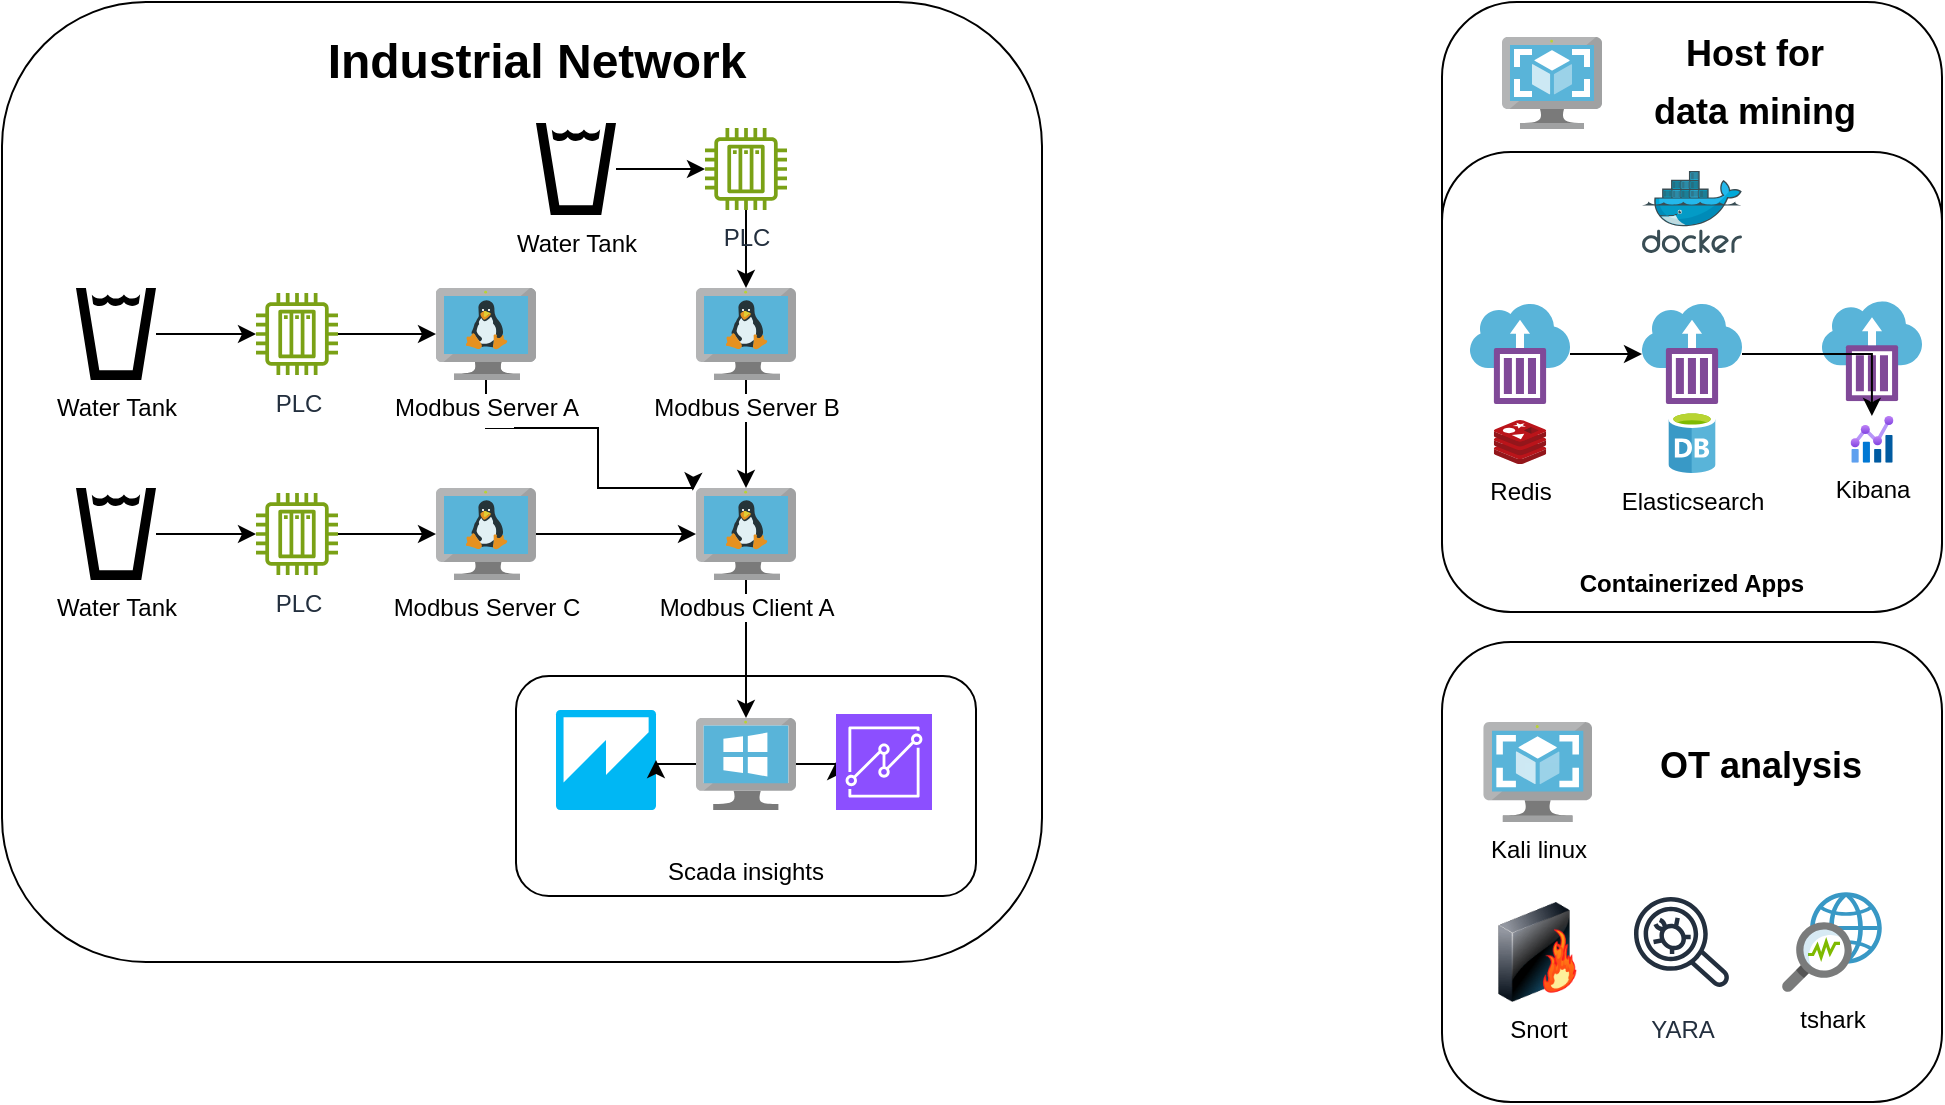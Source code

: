 <mxfile version="24.6.4" type="device">
  <diagram name="Page-1" id="2Basx8caLUkczbedpdhY">
    <mxGraphModel dx="1395" dy="622" grid="1" gridSize="10" guides="1" tooltips="1" connect="1" arrows="1" fold="1" page="1" pageScale="1" pageWidth="1169" pageHeight="827" math="0" shadow="0">
      <root>
        <mxCell id="0" />
        <mxCell id="1" parent="0" />
        <mxCell id="zEcLBpPgpfdJiTsAFGNC-122" value="" style="rounded=1;whiteSpace=wrap;html=1;" vertex="1" parent="1">
          <mxGeometry x="730" y="330" width="250" height="230" as="geometry" />
        </mxCell>
        <mxCell id="zEcLBpPgpfdJiTsAFGNC-51" value="" style="rounded=1;whiteSpace=wrap;html=1;" vertex="1" parent="1">
          <mxGeometry x="10" y="10" width="520" height="480" as="geometry" />
        </mxCell>
        <mxCell id="zEcLBpPgpfdJiTsAFGNC-44" value="" style="rounded=1;whiteSpace=wrap;html=1;" vertex="1" parent="1">
          <mxGeometry x="730" y="10" width="250" height="305" as="geometry" />
        </mxCell>
        <mxCell id="zEcLBpPgpfdJiTsAFGNC-43" value="&lt;br&gt;&lt;br&gt;&lt;br&gt;&lt;br&gt;&lt;br&gt;&lt;br&gt;&lt;br&gt;&lt;br&gt;&lt;br&gt;&lt;br&gt;&lt;br&gt;&lt;br&gt;&lt;br&gt;&lt;br&gt;&lt;b&gt;Containerized Apps&lt;/b&gt;" style="rounded=1;whiteSpace=wrap;html=1;" vertex="1" parent="1">
          <mxGeometry x="730" y="85" width="250" height="230" as="geometry" />
        </mxCell>
        <mxCell id="zEcLBpPgpfdJiTsAFGNC-28" value="&lt;br&gt;&lt;br&gt;&lt;br&gt;&lt;br&gt;&lt;br&gt;&lt;br&gt;Scada insights" style="rounded=1;whiteSpace=wrap;html=1;" vertex="1" parent="1">
          <mxGeometry x="267" y="347" width="230" height="110" as="geometry" />
        </mxCell>
        <mxCell id="zEcLBpPgpfdJiTsAFGNC-1" value="" style="image;sketch=0;aspect=fixed;html=1;points=[];align=center;fontSize=12;image=img/lib/mscae/VM_Linux.svg;" vertex="1" parent="1">
          <mxGeometry x="227" y="153" width="50" height="46" as="geometry" />
        </mxCell>
        <mxCell id="zEcLBpPgpfdJiTsAFGNC-7" value="" style="edgeStyle=orthogonalEdgeStyle;rounded=0;orthogonalLoop=1;jettySize=auto;html=1;entryX=-0.033;entryY=0.029;entryDx=0;entryDy=0;entryPerimeter=0;" edge="1" parent="1" source="zEcLBpPgpfdJiTsAFGNC-2" target="zEcLBpPgpfdJiTsAFGNC-5">
          <mxGeometry relative="1" as="geometry">
            <mxPoint x="307" y="253" as="targetPoint" />
            <Array as="points">
              <mxPoint x="252" y="223" />
              <mxPoint x="308" y="223" />
              <mxPoint x="308" y="253" />
              <mxPoint x="355" y="253" />
            </Array>
          </mxGeometry>
        </mxCell>
        <mxCell id="zEcLBpPgpfdJiTsAFGNC-9" value="Text" style="edgeLabel;html=1;align=center;verticalAlign=middle;resizable=0;points=[];" vertex="1" connectable="0" parent="zEcLBpPgpfdJiTsAFGNC-7">
          <mxGeometry x="-0.786" y="3" relative="1" as="geometry">
            <mxPoint as="offset" />
          </mxGeometry>
        </mxCell>
        <mxCell id="zEcLBpPgpfdJiTsAFGNC-2" value="Modbus Server A" style="image;sketch=0;aspect=fixed;html=1;points=[];align=center;fontSize=12;image=img/lib/mscae/VM_Linux.svg;" vertex="1" parent="1">
          <mxGeometry x="227" y="153" width="50" height="46" as="geometry" />
        </mxCell>
        <mxCell id="zEcLBpPgpfdJiTsAFGNC-8" value="" style="edgeStyle=orthogonalEdgeStyle;rounded=0;orthogonalLoop=1;jettySize=auto;html=1;" edge="1" parent="1" source="zEcLBpPgpfdJiTsAFGNC-3" target="zEcLBpPgpfdJiTsAFGNC-5">
          <mxGeometry relative="1" as="geometry" />
        </mxCell>
        <mxCell id="zEcLBpPgpfdJiTsAFGNC-3" value="Modbus Server C" style="image;sketch=0;aspect=fixed;html=1;points=[];align=center;fontSize=12;image=img/lib/mscae/VM_Linux.svg;" vertex="1" parent="1">
          <mxGeometry x="227" y="253" width="50" height="46" as="geometry" />
        </mxCell>
        <mxCell id="zEcLBpPgpfdJiTsAFGNC-6" value="" style="edgeStyle=orthogonalEdgeStyle;rounded=0;orthogonalLoop=1;jettySize=auto;html=1;" edge="1" parent="1" source="zEcLBpPgpfdJiTsAFGNC-4" target="zEcLBpPgpfdJiTsAFGNC-5">
          <mxGeometry relative="1" as="geometry" />
        </mxCell>
        <mxCell id="zEcLBpPgpfdJiTsAFGNC-4" value="Modbus Server B" style="image;sketch=0;aspect=fixed;html=1;points=[];align=center;fontSize=12;image=img/lib/mscae/VM_Linux.svg;" vertex="1" parent="1">
          <mxGeometry x="357" y="153" width="50" height="46" as="geometry" />
        </mxCell>
        <mxCell id="zEcLBpPgpfdJiTsAFGNC-26" value="" style="edgeStyle=orthogonalEdgeStyle;rounded=0;orthogonalLoop=1;jettySize=auto;html=1;" edge="1" parent="1" source="zEcLBpPgpfdJiTsAFGNC-5" target="zEcLBpPgpfdJiTsAFGNC-25">
          <mxGeometry relative="1" as="geometry" />
        </mxCell>
        <mxCell id="zEcLBpPgpfdJiTsAFGNC-5" value="Modbus Client A" style="image;sketch=0;aspect=fixed;html=1;points=[];align=center;fontSize=12;image=img/lib/mscae/VM_Linux.svg;" vertex="1" parent="1">
          <mxGeometry x="357" y="253" width="50" height="46" as="geometry" />
        </mxCell>
        <mxCell id="zEcLBpPgpfdJiTsAFGNC-11" value="" style="edgeStyle=orthogonalEdgeStyle;rounded=0;orthogonalLoop=1;jettySize=auto;html=1;" edge="1" parent="1" source="zEcLBpPgpfdJiTsAFGNC-10" target="zEcLBpPgpfdJiTsAFGNC-2">
          <mxGeometry relative="1" as="geometry" />
        </mxCell>
        <mxCell id="zEcLBpPgpfdJiTsAFGNC-10" value="PLC" style="sketch=0;outlineConnect=0;fontColor=#232F3E;gradientColor=none;fillColor=#7AA116;strokeColor=none;dashed=0;verticalLabelPosition=bottom;verticalAlign=top;align=center;html=1;fontSize=12;fontStyle=0;aspect=fixed;pointerEvents=1;shape=mxgraph.aws4.iot_thing_plc;" vertex="1" parent="1">
          <mxGeometry x="137" y="155.5" width="41" height="41" as="geometry" />
        </mxCell>
        <mxCell id="zEcLBpPgpfdJiTsAFGNC-13" value="" style="edgeStyle=orthogonalEdgeStyle;rounded=0;orthogonalLoop=1;jettySize=auto;html=1;" edge="1" parent="1" source="zEcLBpPgpfdJiTsAFGNC-12" target="zEcLBpPgpfdJiTsAFGNC-4">
          <mxGeometry relative="1" as="geometry" />
        </mxCell>
        <mxCell id="zEcLBpPgpfdJiTsAFGNC-12" value="PLC" style="sketch=0;outlineConnect=0;fontColor=#232F3E;gradientColor=none;fillColor=#7AA116;strokeColor=none;dashed=0;verticalLabelPosition=bottom;verticalAlign=top;align=center;html=1;fontSize=12;fontStyle=0;aspect=fixed;pointerEvents=1;shape=mxgraph.aws4.iot_thing_plc;" vertex="1" parent="1">
          <mxGeometry x="361.5" y="73" width="41" height="41" as="geometry" />
        </mxCell>
        <mxCell id="zEcLBpPgpfdJiTsAFGNC-15" value="" style="edgeStyle=orthogonalEdgeStyle;rounded=0;orthogonalLoop=1;jettySize=auto;html=1;" edge="1" parent="1" source="zEcLBpPgpfdJiTsAFGNC-14" target="zEcLBpPgpfdJiTsAFGNC-3">
          <mxGeometry relative="1" as="geometry" />
        </mxCell>
        <mxCell id="zEcLBpPgpfdJiTsAFGNC-14" value="PLC" style="sketch=0;outlineConnect=0;fontColor=#232F3E;gradientColor=none;fillColor=#7AA116;strokeColor=none;dashed=0;verticalLabelPosition=bottom;verticalAlign=top;align=center;html=1;fontSize=12;fontStyle=0;aspect=fixed;pointerEvents=1;shape=mxgraph.aws4.iot_thing_plc;" vertex="1" parent="1">
          <mxGeometry x="137" y="255.5" width="41" height="41" as="geometry" />
        </mxCell>
        <mxCell id="zEcLBpPgpfdJiTsAFGNC-17" value="" style="edgeStyle=orthogonalEdgeStyle;rounded=0;orthogonalLoop=1;jettySize=auto;html=1;" edge="1" parent="1" source="zEcLBpPgpfdJiTsAFGNC-16" target="zEcLBpPgpfdJiTsAFGNC-10">
          <mxGeometry relative="1" as="geometry" />
        </mxCell>
        <mxCell id="zEcLBpPgpfdJiTsAFGNC-16" value="Water Tank" style="shape=mxgraph.signs.food.drinking_water_1;html=1;pointerEvents=1;fillColor=#000000;strokeColor=none;verticalLabelPosition=bottom;verticalAlign=top;align=center;" vertex="1" parent="1">
          <mxGeometry x="47" y="153" width="40" height="46" as="geometry" />
        </mxCell>
        <mxCell id="zEcLBpPgpfdJiTsAFGNC-19" value="" style="edgeStyle=orthogonalEdgeStyle;rounded=0;orthogonalLoop=1;jettySize=auto;html=1;" edge="1" parent="1" source="zEcLBpPgpfdJiTsAFGNC-18" target="zEcLBpPgpfdJiTsAFGNC-14">
          <mxGeometry relative="1" as="geometry" />
        </mxCell>
        <mxCell id="zEcLBpPgpfdJiTsAFGNC-18" value="Water Tank" style="shape=mxgraph.signs.food.drinking_water_1;html=1;pointerEvents=1;fillColor=#000000;strokeColor=none;verticalLabelPosition=bottom;verticalAlign=top;align=center;" vertex="1" parent="1">
          <mxGeometry x="47" y="253" width="40" height="46" as="geometry" />
        </mxCell>
        <mxCell id="zEcLBpPgpfdJiTsAFGNC-21" value="" style="edgeStyle=orthogonalEdgeStyle;rounded=0;orthogonalLoop=1;jettySize=auto;html=1;" edge="1" parent="1" source="zEcLBpPgpfdJiTsAFGNC-20" target="zEcLBpPgpfdJiTsAFGNC-12">
          <mxGeometry relative="1" as="geometry" />
        </mxCell>
        <mxCell id="zEcLBpPgpfdJiTsAFGNC-20" value="Water Tank" style="shape=mxgraph.signs.food.drinking_water_1;html=1;pointerEvents=1;fillColor=#000000;strokeColor=none;verticalLabelPosition=bottom;verticalAlign=top;align=center;" vertex="1" parent="1">
          <mxGeometry x="277" y="70.5" width="40" height="46" as="geometry" />
        </mxCell>
        <mxCell id="zEcLBpPgpfdJiTsAFGNC-23" value="" style="outlineConnect=0;dashed=0;verticalLabelPosition=bottom;verticalAlign=top;align=center;html=1;shape=mxgraph.aws3.quicksight;fillColor=#00B7F4;gradientColor=none;" vertex="1" parent="1">
          <mxGeometry x="287" y="364" width="50" height="50" as="geometry" />
        </mxCell>
        <mxCell id="zEcLBpPgpfdJiTsAFGNC-30" value="" style="edgeStyle=orthogonalEdgeStyle;rounded=0;orthogonalLoop=1;jettySize=auto;html=1;" edge="1" parent="1" source="zEcLBpPgpfdJiTsAFGNC-25" target="zEcLBpPgpfdJiTsAFGNC-23">
          <mxGeometry relative="1" as="geometry" />
        </mxCell>
        <mxCell id="zEcLBpPgpfdJiTsAFGNC-31" value="" style="edgeStyle=orthogonalEdgeStyle;rounded=0;orthogonalLoop=1;jettySize=auto;html=1;" edge="1" parent="1" source="zEcLBpPgpfdJiTsAFGNC-25" target="zEcLBpPgpfdJiTsAFGNC-27">
          <mxGeometry relative="1" as="geometry" />
        </mxCell>
        <mxCell id="zEcLBpPgpfdJiTsAFGNC-25" value="" style="image;sketch=0;aspect=fixed;html=1;points=[];align=center;fontSize=12;image=img/lib/mscae/VirtualMachineWindows.svg;" vertex="1" parent="1">
          <mxGeometry x="357" y="368" width="50" height="46" as="geometry" />
        </mxCell>
        <mxCell id="zEcLBpPgpfdJiTsAFGNC-27" value="" style="sketch=0;points=[[0,0,0],[0.25,0,0],[0.5,0,0],[0.75,0,0],[1,0,0],[0,1,0],[0.25,1,0],[0.5,1,0],[0.75,1,0],[1,1,0],[0,0.25,0],[0,0.5,0],[0,0.75,0],[1,0.25,0],[1,0.5,0],[1,0.75,0]];outlineConnect=0;fontColor=#232F3E;fillColor=#8C4FFF;strokeColor=#ffffff;dashed=0;verticalLabelPosition=bottom;verticalAlign=top;align=center;html=1;fontSize=12;fontStyle=0;aspect=fixed;shape=mxgraph.aws4.resourceIcon;resIcon=mxgraph.aws4.quicksight;" vertex="1" parent="1">
          <mxGeometry x="427" y="366" width="48" height="48" as="geometry" />
        </mxCell>
        <mxCell id="zEcLBpPgpfdJiTsAFGNC-35" value="Redis" style="image;sketch=0;aspect=fixed;html=1;points=[];align=center;fontSize=12;image=img/lib/mscae/Cache_Redis_Product.svg;" vertex="1" parent="1">
          <mxGeometry x="755.91" y="219" width="26.19" height="22" as="geometry" />
        </mxCell>
        <mxCell id="zEcLBpPgpfdJiTsAFGNC-36" value="" style="image;sketch=0;aspect=fixed;html=1;points=[];align=center;fontSize=12;image=img/lib/mscae/Docker.svg;" vertex="1" parent="1">
          <mxGeometry x="830" y="94.5" width="50" height="41" as="geometry" />
        </mxCell>
        <mxCell id="zEcLBpPgpfdJiTsAFGNC-37" value="" style="image;sketch=0;aspect=fixed;html=1;points=[];align=center;fontSize=12;image=img/lib/mscae/VM_Images.svg;" vertex="1" parent="1">
          <mxGeometry x="760" y="27.5" width="50" height="46" as="geometry" />
        </mxCell>
        <mxCell id="zEcLBpPgpfdJiTsAFGNC-38" value="" style="image;sketch=0;aspect=fixed;html=1;points=[];align=center;fontSize=12;image=img/lib/mscae/Container_Instances.svg;" vertex="1" parent="1">
          <mxGeometry x="920" y="159.67" width="50" height="50" as="geometry" />
        </mxCell>
        <mxCell id="zEcLBpPgpfdJiTsAFGNC-39" value="Elasticsearch" style="image;sketch=0;aspect=fixed;html=1;points=[];align=center;fontSize=12;image=img/lib/mscae/Database_General.svg;" vertex="1" parent="1">
          <mxGeometry x="843.22" y="214.5" width="23.56" height="31" as="geometry" />
        </mxCell>
        <mxCell id="zEcLBpPgpfdJiTsAFGNC-112" value="" style="edgeStyle=orthogonalEdgeStyle;rounded=0;orthogonalLoop=1;jettySize=auto;html=1;" edge="1" parent="1" source="zEcLBpPgpfdJiTsAFGNC-40" target="zEcLBpPgpfdJiTsAFGNC-42">
          <mxGeometry relative="1" as="geometry" />
        </mxCell>
        <mxCell id="zEcLBpPgpfdJiTsAFGNC-40" value="" style="image;sketch=0;aspect=fixed;html=1;points=[];align=center;fontSize=12;image=img/lib/mscae/Container_Instances.svg;" vertex="1" parent="1">
          <mxGeometry x="830" y="161" width="50" height="50" as="geometry" />
        </mxCell>
        <mxCell id="zEcLBpPgpfdJiTsAFGNC-111" value="" style="edgeStyle=orthogonalEdgeStyle;rounded=0;orthogonalLoop=1;jettySize=auto;html=1;" edge="1" parent="1" source="zEcLBpPgpfdJiTsAFGNC-41" target="zEcLBpPgpfdJiTsAFGNC-40">
          <mxGeometry relative="1" as="geometry" />
        </mxCell>
        <mxCell id="zEcLBpPgpfdJiTsAFGNC-41" value="" style="image;sketch=0;aspect=fixed;html=1;points=[];align=center;fontSize=12;image=img/lib/mscae/Container_Instances.svg;" vertex="1" parent="1">
          <mxGeometry x="744" y="161" width="50" height="50" as="geometry" />
        </mxCell>
        <mxCell id="zEcLBpPgpfdJiTsAFGNC-42" value="Kibana" style="image;aspect=fixed;html=1;points=[];align=center;fontSize=12;image=img/lib/azure2/management_governance/Metrics.svg;" vertex="1" parent="1">
          <mxGeometry x="934.23" y="217" width="21.54" height="23.34" as="geometry" />
        </mxCell>
        <mxCell id="zEcLBpPgpfdJiTsAFGNC-50" value="&lt;font style=&quot;font-size: 18px;&quot;&gt;Host for &lt;br&gt;data mining&lt;/font&gt;" style="text;strokeColor=none;fillColor=none;html=1;fontSize=24;fontStyle=1;verticalAlign=middle;align=center;" vertex="1" parent="1">
          <mxGeometry x="836" y="27.5" width="100" height="40" as="geometry" />
        </mxCell>
        <mxCell id="zEcLBpPgpfdJiTsAFGNC-109" value="Industrial Network" style="text;strokeColor=none;fillColor=none;html=1;fontSize=24;fontStyle=1;verticalAlign=middle;align=center;" vertex="1" parent="1">
          <mxGeometry x="227" y="20" width="100" height="40" as="geometry" />
        </mxCell>
        <mxCell id="zEcLBpPgpfdJiTsAFGNC-115" value="Kali linux" style="image;sketch=0;aspect=fixed;html=1;points=[];align=center;fontSize=12;image=img/lib/mscae/VM_Images.svg;" vertex="1" parent="1">
          <mxGeometry x="750.65" y="370" width="54.35" height="50" as="geometry" />
        </mxCell>
        <mxCell id="zEcLBpPgpfdJiTsAFGNC-113" value="" style="shape=image;html=1;verticalAlign=top;verticalLabelPosition=bottom;labelBackgroundColor=#ffffff;imageAspect=0;aspect=fixed;image=https://cdn4.iconfinder.com/data/icons/game-of-thrones-4/64/game_of_thrones_game_thrones_series_character_avatar_ice_dragon-128.png" vertex="1" parent="1">
          <mxGeometry x="757.83" y="370" width="40" height="40" as="geometry" />
        </mxCell>
        <mxCell id="zEcLBpPgpfdJiTsAFGNC-117" value="Snort" style="image;html=1;image=img/lib/clip_art/networking/Firewall-page1_128x128.png" vertex="1" parent="1">
          <mxGeometry x="755.33" y="460" width="45" height="50" as="geometry" />
        </mxCell>
        <mxCell id="zEcLBpPgpfdJiTsAFGNC-119" value="YARA" style="sketch=0;outlineConnect=0;fontColor=#232F3E;gradientColor=none;strokeColor=#232F3E;fillColor=#ffffff;dashed=0;verticalLabelPosition=bottom;verticalAlign=top;align=center;html=1;fontSize=12;fontStyle=0;aspect=fixed;shape=mxgraph.aws4.resourceIcon;resIcon=mxgraph.aws4.agent;" vertex="1" parent="1">
          <mxGeometry x="820" y="450" width="60" height="60" as="geometry" />
        </mxCell>
        <mxCell id="zEcLBpPgpfdJiTsAFGNC-120" value="&lt;font style=&quot;font-size: 18px;&quot;&gt;OT analysis&lt;/font&gt;" style="text;strokeColor=none;fillColor=none;html=1;fontSize=24;fontStyle=1;verticalAlign=middle;align=center;" vertex="1" parent="1">
          <mxGeometry x="839" y="370" width="100" height="40" as="geometry" />
        </mxCell>
        <mxCell id="zEcLBpPgpfdJiTsAFGNC-121" value="tshark" style="image;sketch=0;aspect=fixed;html=1;points=[];align=center;fontSize=12;image=img/lib/mscae/Network_watcher.svg;" vertex="1" parent="1">
          <mxGeometry x="900" y="455" width="50" height="50" as="geometry" />
        </mxCell>
      </root>
    </mxGraphModel>
  </diagram>
</mxfile>
